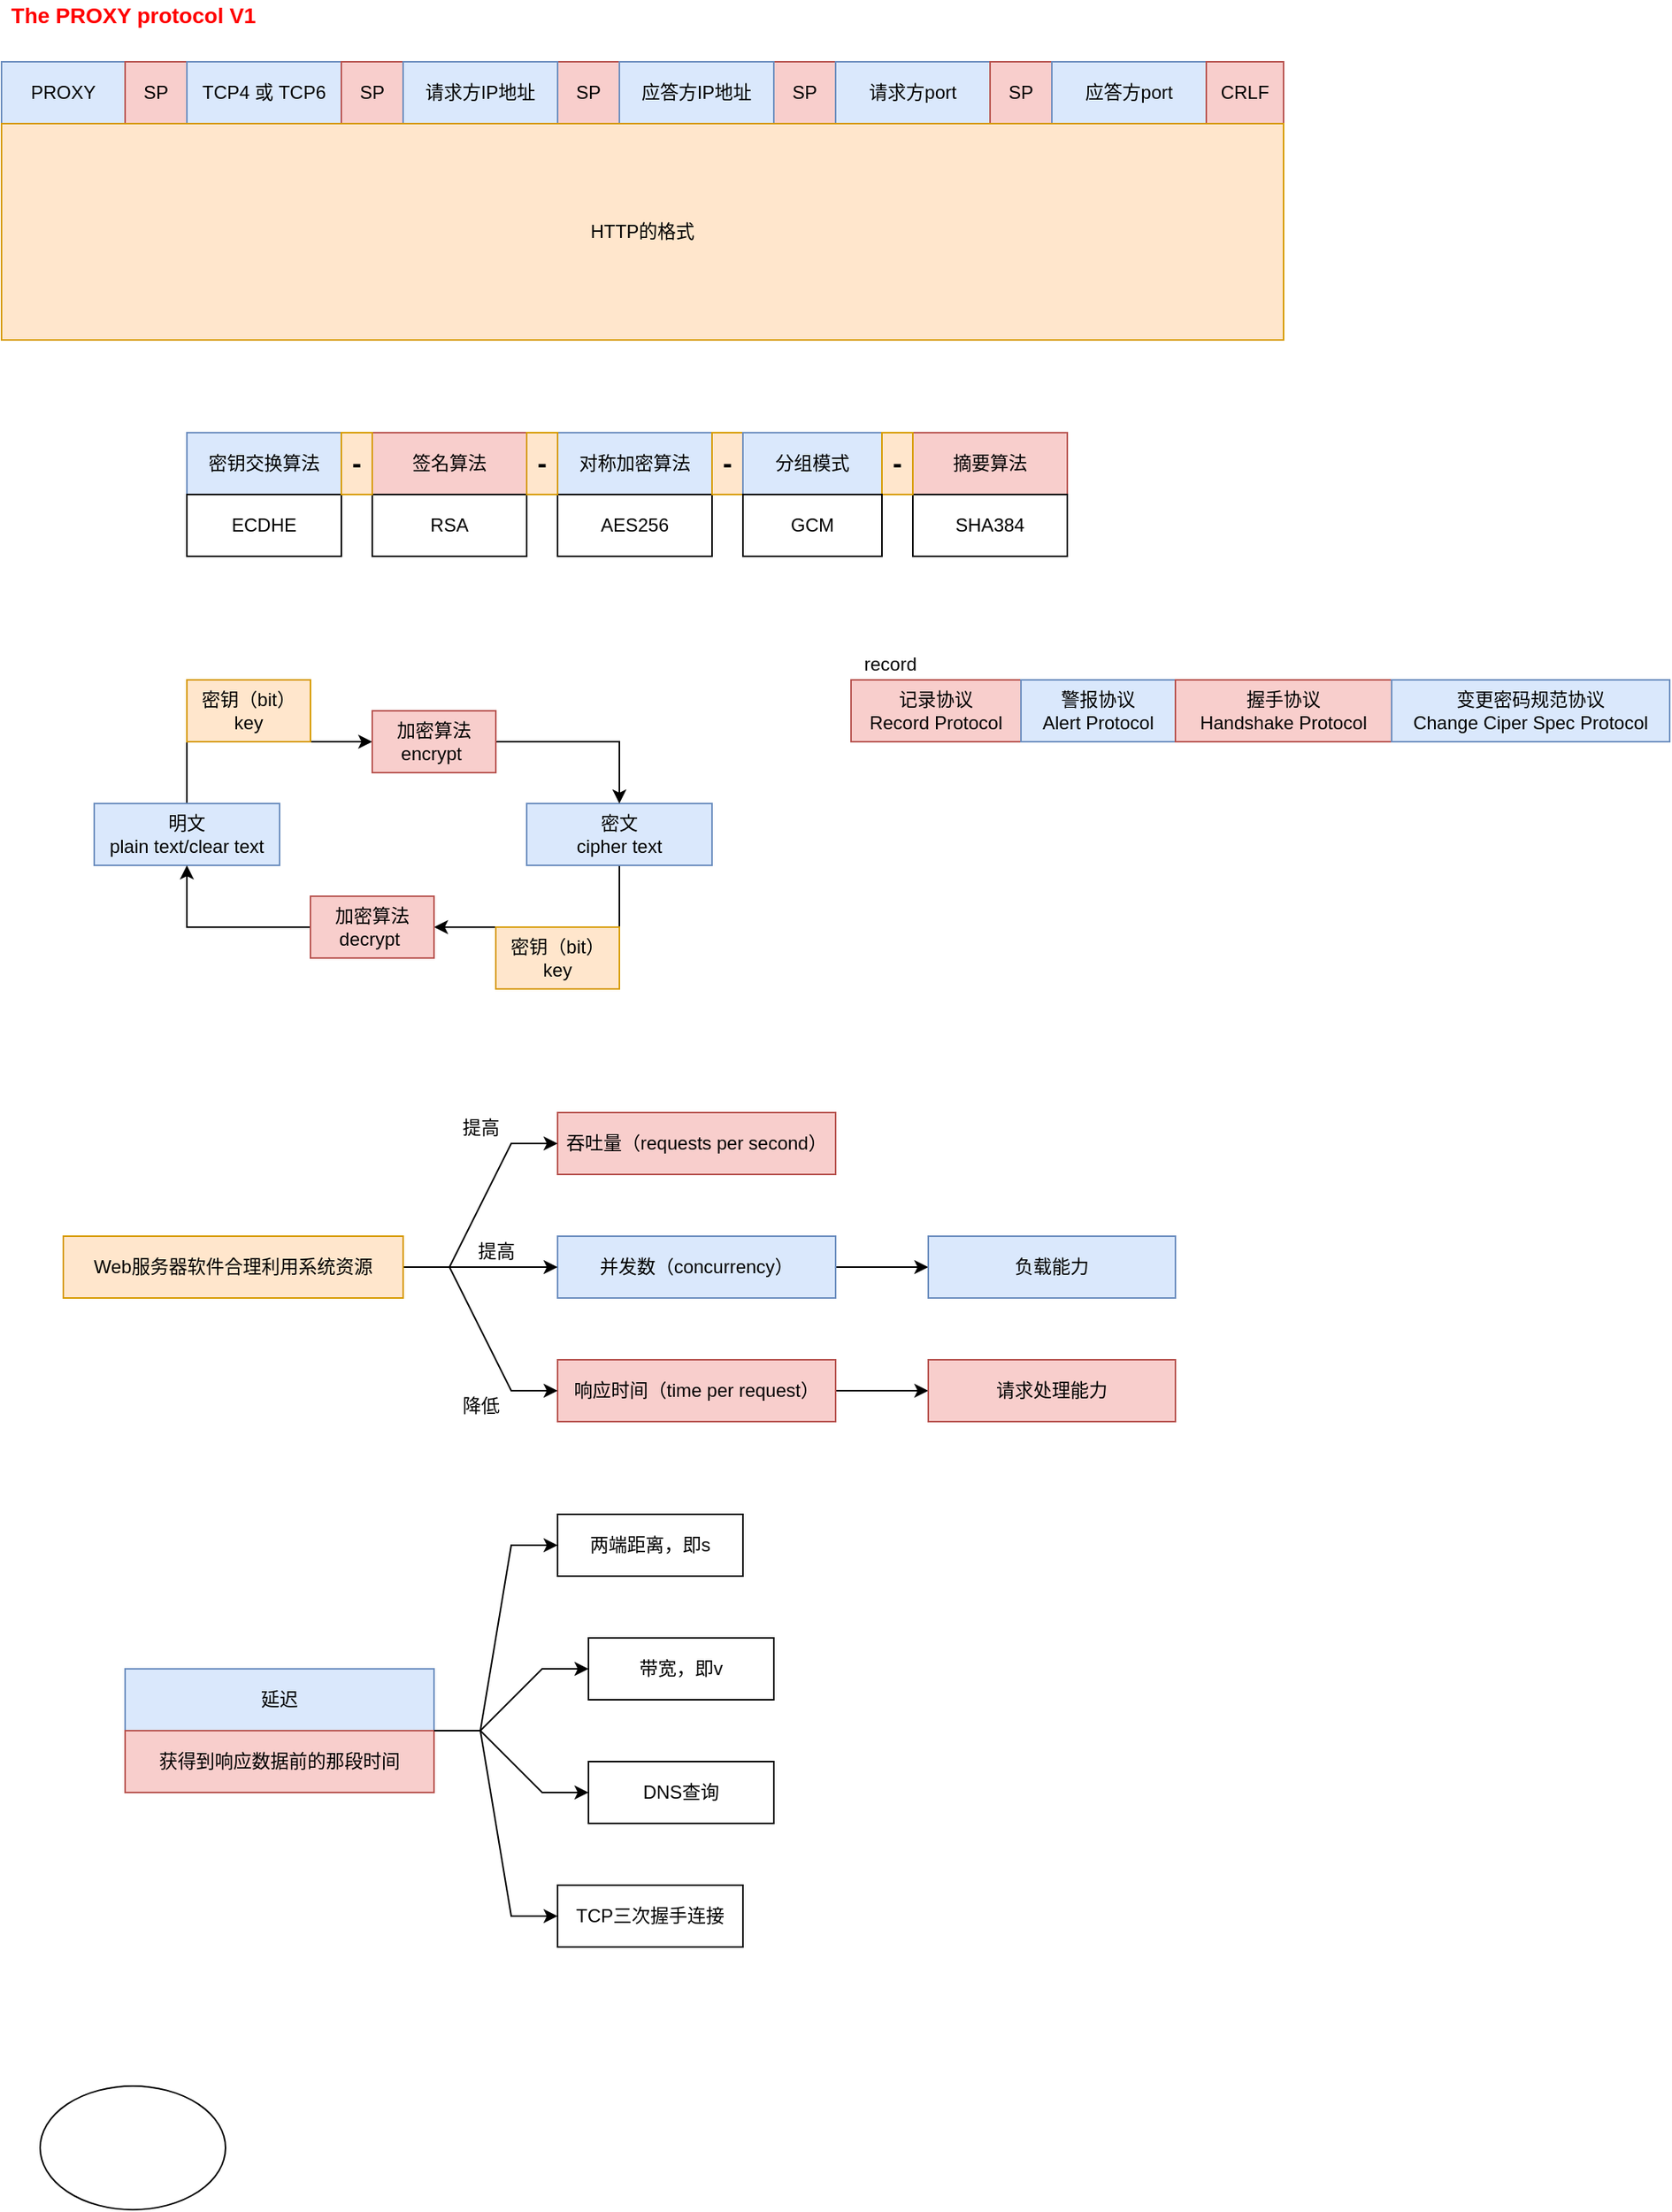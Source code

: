 <mxfile version="14.7.3" type="github">
  <diagram id="BQ_XUraueQYO2NuGsHbD" name="第 1 页">
    <mxGraphModel dx="733" dy="633" grid="1" gridSize="10" guides="1" tooltips="1" connect="1" arrows="1" fold="1" page="1" pageScale="1" pageWidth="827" pageHeight="1169" math="0" shadow="0">
      <root>
        <mxCell id="0" />
        <mxCell id="1" parent="0" />
        <mxCell id="EOxAyNvZtww4RezJIQQF-5" value="PROXY" style="rounded=0;whiteSpace=wrap;html=1;fillColor=#dae8fc;strokeColor=#6c8ebf;" parent="1" vertex="1">
          <mxGeometry y="360" width="80" height="40" as="geometry" />
        </mxCell>
        <mxCell id="EOxAyNvZtww4RezJIQQF-6" value="SP" style="rounded=0;whiteSpace=wrap;html=1;fillColor=#f8cecc;strokeColor=#b85450;" parent="1" vertex="1">
          <mxGeometry x="80" y="360" width="40" height="40" as="geometry" />
        </mxCell>
        <mxCell id="nIKiW4B2EEjBLXtnfSZA-4" value="TCP4 或 TCP6" style="rounded=0;whiteSpace=wrap;html=1;fillColor=#dae8fc;strokeColor=#6c8ebf;" parent="1" vertex="1">
          <mxGeometry x="120" y="360" width="100" height="40" as="geometry" />
        </mxCell>
        <mxCell id="nIKiW4B2EEjBLXtnfSZA-5" value="SP" style="rounded=0;whiteSpace=wrap;html=1;fillColor=#f8cecc;strokeColor=#b85450;" parent="1" vertex="1">
          <mxGeometry x="220" y="360" width="40" height="40" as="geometry" />
        </mxCell>
        <mxCell id="nIKiW4B2EEjBLXtnfSZA-6" value="请求方IP地址" style="rounded=0;whiteSpace=wrap;html=1;fillColor=#dae8fc;strokeColor=#6c8ebf;" parent="1" vertex="1">
          <mxGeometry x="260" y="360" width="100" height="40" as="geometry" />
        </mxCell>
        <mxCell id="nIKiW4B2EEjBLXtnfSZA-7" value="SP" style="rounded=0;whiteSpace=wrap;html=1;fillColor=#f8cecc;strokeColor=#b85450;" parent="1" vertex="1">
          <mxGeometry x="360" y="360" width="40" height="40" as="geometry" />
        </mxCell>
        <mxCell id="nIKiW4B2EEjBLXtnfSZA-11" value="请求方IP地址" style="rounded=0;whiteSpace=wrap;html=1;fillColor=#dae8fc;strokeColor=#6c8ebf;" parent="1" vertex="1">
          <mxGeometry x="260" y="360" width="100" height="40" as="geometry" />
        </mxCell>
        <mxCell id="nIKiW4B2EEjBLXtnfSZA-13" value="SP" style="rounded=0;whiteSpace=wrap;html=1;fillColor=#f8cecc;strokeColor=#b85450;" parent="1" vertex="1">
          <mxGeometry x="500" y="360" width="40" height="40" as="geometry" />
        </mxCell>
        <mxCell id="nIKiW4B2EEjBLXtnfSZA-14" value="请求方port" style="rounded=0;whiteSpace=wrap;html=1;fillColor=#dae8fc;strokeColor=#6c8ebf;" parent="1" vertex="1">
          <mxGeometry x="540" y="360" width="100" height="40" as="geometry" />
        </mxCell>
        <mxCell id="nIKiW4B2EEjBLXtnfSZA-15" value="应答方IP地址" style="rounded=0;whiteSpace=wrap;html=1;fillColor=#dae8fc;strokeColor=#6c8ebf;" parent="1" vertex="1">
          <mxGeometry x="400" y="360" width="100" height="40" as="geometry" />
        </mxCell>
        <mxCell id="nIKiW4B2EEjBLXtnfSZA-16" value="SP" style="rounded=0;whiteSpace=wrap;html=1;fillColor=#f8cecc;strokeColor=#b85450;" parent="1" vertex="1">
          <mxGeometry x="640" y="360" width="40" height="40" as="geometry" />
        </mxCell>
        <mxCell id="nIKiW4B2EEjBLXtnfSZA-17" value="应答方port" style="rounded=0;whiteSpace=wrap;html=1;fillColor=#dae8fc;strokeColor=#6c8ebf;" parent="1" vertex="1">
          <mxGeometry x="680" y="360" width="100" height="40" as="geometry" />
        </mxCell>
        <mxCell id="nIKiW4B2EEjBLXtnfSZA-18" value="CRLF" style="rounded=0;whiteSpace=wrap;html=1;fillColor=#f8cecc;strokeColor=#b85450;" parent="1" vertex="1">
          <mxGeometry x="780" y="360" width="50" height="40" as="geometry" />
        </mxCell>
        <mxCell id="nIKiW4B2EEjBLXtnfSZA-19" value="HTTP的格式" style="rounded=0;whiteSpace=wrap;html=1;fillColor=#ffe6cc;strokeColor=#d79b00;" parent="1" vertex="1">
          <mxGeometry y="400" width="830" height="140" as="geometry" />
        </mxCell>
        <mxCell id="nIKiW4B2EEjBLXtnfSZA-20" value="&lt;b&gt;&lt;font style=&quot;font-size: 14px&quot; color=&quot;#ff0000&quot;&gt;The PROXY protocol V1&lt;/font&gt;&lt;/b&gt;" style="text;html=1;align=center;verticalAlign=middle;resizable=0;points=[];autosize=1;strokeColor=none;" parent="1" vertex="1">
          <mxGeometry y="320" width="170" height="20" as="geometry" />
        </mxCell>
        <mxCell id="KrxlsapzaV7YneJ8UCfw-1" value="密钥交换算法" style="rounded=0;whiteSpace=wrap;html=1;fillColor=#dae8fc;strokeColor=#6c8ebf;" parent="1" vertex="1">
          <mxGeometry x="120" y="600" width="100" height="40" as="geometry" />
        </mxCell>
        <mxCell id="KrxlsapzaV7YneJ8UCfw-2" value="签名算法" style="rounded=0;whiteSpace=wrap;html=1;fillColor=#f8cecc;strokeColor=#b85450;" parent="1" vertex="1">
          <mxGeometry x="240" y="600" width="100" height="40" as="geometry" />
        </mxCell>
        <mxCell id="KrxlsapzaV7YneJ8UCfw-3" value="对称加密算法" style="rounded=0;whiteSpace=wrap;html=1;fillColor=#dae8fc;strokeColor=#6c8ebf;" parent="1" vertex="1">
          <mxGeometry x="360" y="600" width="100" height="40" as="geometry" />
        </mxCell>
        <mxCell id="KrxlsapzaV7YneJ8UCfw-4" value="摘要算法" style="rounded=0;whiteSpace=wrap;html=1;fillColor=#f8cecc;strokeColor=#b85450;" parent="1" vertex="1">
          <mxGeometry x="590" y="600" width="100" height="40" as="geometry" />
        </mxCell>
        <mxCell id="KrxlsapzaV7YneJ8UCfw-5" value="ECDHE" style="rounded=0;whiteSpace=wrap;html=1;" parent="1" vertex="1">
          <mxGeometry x="120" y="640" width="100" height="40" as="geometry" />
        </mxCell>
        <mxCell id="KrxlsapzaV7YneJ8UCfw-6" value="RSA" style="rounded=0;whiteSpace=wrap;html=1;" parent="1" vertex="1">
          <mxGeometry x="240" y="640" width="100" height="40" as="geometry" />
        </mxCell>
        <mxCell id="KrxlsapzaV7YneJ8UCfw-7" value="AES256" style="rounded=0;whiteSpace=wrap;html=1;" parent="1" vertex="1">
          <mxGeometry x="360" y="640" width="100" height="40" as="geometry" />
        </mxCell>
        <mxCell id="KrxlsapzaV7YneJ8UCfw-8" value="SHA384" style="rounded=0;whiteSpace=wrap;html=1;" parent="1" vertex="1">
          <mxGeometry x="590" y="640" width="100" height="40" as="geometry" />
        </mxCell>
        <mxCell id="KrxlsapzaV7YneJ8UCfw-9" value="&lt;b&gt;&lt;font style=&quot;font-size: 18px&quot;&gt;-&lt;/font&gt;&lt;/b&gt;" style="rounded=0;whiteSpace=wrap;html=1;fillColor=#ffe6cc;strokeColor=#d79b00;" parent="1" vertex="1">
          <mxGeometry x="220" y="600" width="20" height="40" as="geometry" />
        </mxCell>
        <mxCell id="KrxlsapzaV7YneJ8UCfw-10" value="&lt;b&gt;&lt;font style=&quot;font-size: 18px&quot;&gt;-&lt;/font&gt;&lt;/b&gt;" style="rounded=0;whiteSpace=wrap;html=1;fillColor=#ffe6cc;strokeColor=#d79b00;" parent="1" vertex="1">
          <mxGeometry x="340" y="600" width="20" height="40" as="geometry" />
        </mxCell>
        <mxCell id="KrxlsapzaV7YneJ8UCfw-11" value="&lt;b&gt;&lt;font style=&quot;font-size: 18px&quot;&gt;-&lt;/font&gt;&lt;/b&gt;" style="rounded=0;whiteSpace=wrap;html=1;fillColor=#ffe6cc;strokeColor=#d79b00;" parent="1" vertex="1">
          <mxGeometry x="460" y="600" width="20" height="40" as="geometry" />
        </mxCell>
        <mxCell id="KrxlsapzaV7YneJ8UCfw-12" value="分组模式" style="rounded=0;whiteSpace=wrap;html=1;fillColor=#dae8fc;strokeColor=#6c8ebf;" parent="1" vertex="1">
          <mxGeometry x="480" y="600" width="90" height="40" as="geometry" />
        </mxCell>
        <mxCell id="KrxlsapzaV7YneJ8UCfw-13" value="&lt;b&gt;&lt;font style=&quot;font-size: 18px&quot;&gt;-&lt;/font&gt;&lt;/b&gt;" style="rounded=0;whiteSpace=wrap;html=1;fillColor=#ffe6cc;strokeColor=#d79b00;" parent="1" vertex="1">
          <mxGeometry x="570" y="600" width="20" height="40" as="geometry" />
        </mxCell>
        <mxCell id="KrxlsapzaV7YneJ8UCfw-14" value="GCM" style="rounded=0;whiteSpace=wrap;html=1;" parent="1" vertex="1">
          <mxGeometry x="480" y="640" width="90" height="40" as="geometry" />
        </mxCell>
        <mxCell id="PXkahkKQJdrLHm0AiFqw-11" style="edgeStyle=orthogonalEdgeStyle;rounded=0;orthogonalLoop=1;jettySize=auto;html=1;entryX=0;entryY=0.5;entryDx=0;entryDy=0;exitX=0.5;exitY=0;exitDx=0;exitDy=0;" parent="1" source="KrxlsapzaV7YneJ8UCfw-15" target="KrxlsapzaV7YneJ8UCfw-17" edge="1">
          <mxGeometry relative="1" as="geometry" />
        </mxCell>
        <mxCell id="KrxlsapzaV7YneJ8UCfw-15" value="明文&lt;br&gt;plain text/clear text" style="rounded=0;whiteSpace=wrap;html=1;fillColor=#dae8fc;strokeColor=#6c8ebf;" parent="1" vertex="1">
          <mxGeometry x="60" y="840" width="120" height="40" as="geometry" />
        </mxCell>
        <mxCell id="PXkahkKQJdrLHm0AiFqw-8" style="edgeStyle=orthogonalEdgeStyle;rounded=0;orthogonalLoop=1;jettySize=auto;html=1;exitX=0.5;exitY=1;exitDx=0;exitDy=0;entryX=1;entryY=0.5;entryDx=0;entryDy=0;" parent="1" source="KrxlsapzaV7YneJ8UCfw-16" target="KrxlsapzaV7YneJ8UCfw-20" edge="1">
          <mxGeometry relative="1" as="geometry" />
        </mxCell>
        <mxCell id="KrxlsapzaV7YneJ8UCfw-16" value="密文&lt;br&gt;cipher text" style="rounded=0;whiteSpace=wrap;html=1;fillColor=#dae8fc;strokeColor=#6c8ebf;" parent="1" vertex="1">
          <mxGeometry x="340" y="840" width="120" height="40" as="geometry" />
        </mxCell>
        <mxCell id="PXkahkKQJdrLHm0AiFqw-7" style="edgeStyle=orthogonalEdgeStyle;rounded=0;orthogonalLoop=1;jettySize=auto;html=1;entryX=0.5;entryY=0;entryDx=0;entryDy=0;" parent="1" source="KrxlsapzaV7YneJ8UCfw-17" target="KrxlsapzaV7YneJ8UCfw-16" edge="1">
          <mxGeometry relative="1" as="geometry" />
        </mxCell>
        <mxCell id="KrxlsapzaV7YneJ8UCfw-17" value="加密算法&lt;br&gt;encrypt&amp;nbsp;" style="rounded=0;whiteSpace=wrap;html=1;fillColor=#f8cecc;strokeColor=#b85450;" parent="1" vertex="1">
          <mxGeometry x="240" y="780" width="80" height="40" as="geometry" />
        </mxCell>
        <mxCell id="PXkahkKQJdrLHm0AiFqw-5" style="edgeStyle=orthogonalEdgeStyle;rounded=0;orthogonalLoop=1;jettySize=auto;html=1;exitX=0;exitY=0.5;exitDx=0;exitDy=0;entryX=0.5;entryY=1;entryDx=0;entryDy=0;" parent="1" source="KrxlsapzaV7YneJ8UCfw-20" target="KrxlsapzaV7YneJ8UCfw-15" edge="1">
          <mxGeometry relative="1" as="geometry">
            <mxPoint x="110" y="880" as="targetPoint" />
          </mxGeometry>
        </mxCell>
        <mxCell id="KrxlsapzaV7YneJ8UCfw-20" value="加密算法&lt;br&gt;decrypt&amp;nbsp;" style="rounded=0;whiteSpace=wrap;html=1;fillColor=#f8cecc;strokeColor=#b85450;" parent="1" vertex="1">
          <mxGeometry x="200" y="900" width="80" height="40" as="geometry" />
        </mxCell>
        <mxCell id="PXkahkKQJdrLHm0AiFqw-3" value="密钥（bit）&lt;br&gt;key" style="rounded=0;whiteSpace=wrap;html=1;fillColor=#ffe6cc;strokeColor=#d79b00;" parent="1" vertex="1">
          <mxGeometry x="120" y="760" width="80" height="40" as="geometry" />
        </mxCell>
        <mxCell id="PXkahkKQJdrLHm0AiFqw-12" value="密钥（bit）&lt;br&gt;key" style="rounded=0;whiteSpace=wrap;html=1;fillColor=#ffe6cc;strokeColor=#d79b00;" parent="1" vertex="1">
          <mxGeometry x="320" y="920" width="80" height="40" as="geometry" />
        </mxCell>
        <mxCell id="PXkahkKQJdrLHm0AiFqw-14" value="" style="ellipse;whiteSpace=wrap;html=1;" parent="1" vertex="1">
          <mxGeometry x="25" y="1670" width="120" height="80" as="geometry" />
        </mxCell>
        <mxCell id="Qjyct_OTCqdcT8a4_vZE-1" value="记录协议&lt;br&gt;Record Protocol" style="rounded=0;whiteSpace=wrap;html=1;fillColor=#f8cecc;strokeColor=#b85450;" parent="1" vertex="1">
          <mxGeometry x="550" y="760" width="110" height="40" as="geometry" />
        </mxCell>
        <mxCell id="Qjyct_OTCqdcT8a4_vZE-2" value="警报协议&lt;br&gt;Alert Protocol" style="rounded=0;whiteSpace=wrap;html=1;fillColor=#dae8fc;strokeColor=#6c8ebf;" parent="1" vertex="1">
          <mxGeometry x="660" y="760" width="100" height="40" as="geometry" />
        </mxCell>
        <mxCell id="Qjyct_OTCqdcT8a4_vZE-3" value="握手协议&lt;br&gt;Handshake Protocol" style="rounded=0;whiteSpace=wrap;html=1;fillColor=#f8cecc;strokeColor=#b85450;" parent="1" vertex="1">
          <mxGeometry x="760" y="760" width="140" height="40" as="geometry" />
        </mxCell>
        <mxCell id="Qjyct_OTCqdcT8a4_vZE-4" value="变更密码规范协议&lt;br&gt;Change Ciper Spec Protocol" style="rounded=0;whiteSpace=wrap;html=1;fillColor=#dae8fc;strokeColor=#6c8ebf;" parent="1" vertex="1">
          <mxGeometry x="900" y="760" width="180" height="40" as="geometry" />
        </mxCell>
        <mxCell id="Qjyct_OTCqdcT8a4_vZE-5" value="record" style="text;html=1;align=center;verticalAlign=middle;resizable=0;points=[];autosize=1;strokeColor=none;" parent="1" vertex="1">
          <mxGeometry x="550" y="740" width="50" height="20" as="geometry" />
        </mxCell>
        <mxCell id="DzDwkTxOPmtqwkX6CVH6-1" value="吞吐量（requests per second）" style="rounded=0;whiteSpace=wrap;html=1;fillColor=#f8cecc;strokeColor=#b85450;" vertex="1" parent="1">
          <mxGeometry x="360" y="1040" width="180" height="40" as="geometry" />
        </mxCell>
        <mxCell id="DzDwkTxOPmtqwkX6CVH6-14" style="edgeStyle=entityRelationEdgeStyle;rounded=0;orthogonalLoop=1;jettySize=auto;html=1;entryX=0;entryY=0.5;entryDx=0;entryDy=0;" edge="1" parent="1" source="DzDwkTxOPmtqwkX6CVH6-2" target="DzDwkTxOPmtqwkX6CVH6-13">
          <mxGeometry relative="1" as="geometry" />
        </mxCell>
        <mxCell id="DzDwkTxOPmtqwkX6CVH6-2" value="并发数（concurrency）" style="rounded=0;whiteSpace=wrap;html=1;fillColor=#dae8fc;strokeColor=#6c8ebf;" vertex="1" parent="1">
          <mxGeometry x="360" y="1120" width="180" height="40" as="geometry" />
        </mxCell>
        <mxCell id="DzDwkTxOPmtqwkX6CVH6-12" style="edgeStyle=entityRelationEdgeStyle;rounded=0;orthogonalLoop=1;jettySize=auto;html=1;" edge="1" parent="1" source="DzDwkTxOPmtqwkX6CVH6-3" target="DzDwkTxOPmtqwkX6CVH6-11">
          <mxGeometry relative="1" as="geometry" />
        </mxCell>
        <mxCell id="DzDwkTxOPmtqwkX6CVH6-3" value="响应时间（time per request）" style="rounded=0;whiteSpace=wrap;html=1;fillColor=#f8cecc;strokeColor=#b85450;" vertex="1" parent="1">
          <mxGeometry x="360" y="1200" width="180" height="40" as="geometry" />
        </mxCell>
        <mxCell id="DzDwkTxOPmtqwkX6CVH6-5" style="edgeStyle=entityRelationEdgeStyle;rounded=0;orthogonalLoop=1;jettySize=auto;html=1;entryX=0;entryY=0.5;entryDx=0;entryDy=0;" edge="1" parent="1" source="DzDwkTxOPmtqwkX6CVH6-4" target="DzDwkTxOPmtqwkX6CVH6-1">
          <mxGeometry relative="1" as="geometry" />
        </mxCell>
        <mxCell id="DzDwkTxOPmtqwkX6CVH6-6" style="edgeStyle=entityRelationEdgeStyle;rounded=0;orthogonalLoop=1;jettySize=auto;html=1;exitX=1;exitY=0.5;exitDx=0;exitDy=0;" edge="1" parent="1" source="DzDwkTxOPmtqwkX6CVH6-4" target="DzDwkTxOPmtqwkX6CVH6-2">
          <mxGeometry relative="1" as="geometry" />
        </mxCell>
        <mxCell id="DzDwkTxOPmtqwkX6CVH6-7" style="edgeStyle=entityRelationEdgeStyle;rounded=0;orthogonalLoop=1;jettySize=auto;html=1;exitX=1;exitY=0.5;exitDx=0;exitDy=0;entryX=0;entryY=0.5;entryDx=0;entryDy=0;" edge="1" parent="1" source="DzDwkTxOPmtqwkX6CVH6-4" target="DzDwkTxOPmtqwkX6CVH6-3">
          <mxGeometry relative="1" as="geometry" />
        </mxCell>
        <mxCell id="DzDwkTxOPmtqwkX6CVH6-4" value="Web服务器软件合理利用系统资源" style="rounded=0;whiteSpace=wrap;html=1;fillColor=#ffe6cc;strokeColor=#d79b00;" vertex="1" parent="1">
          <mxGeometry x="40" y="1120" width="220" height="40" as="geometry" />
        </mxCell>
        <mxCell id="DzDwkTxOPmtqwkX6CVH6-8" value="提高" style="text;html=1;align=center;verticalAlign=middle;resizable=0;points=[];autosize=1;strokeColor=none;" vertex="1" parent="1">
          <mxGeometry x="290" y="1040" width="40" height="20" as="geometry" />
        </mxCell>
        <mxCell id="DzDwkTxOPmtqwkX6CVH6-9" value="提高" style="text;html=1;align=center;verticalAlign=middle;resizable=0;points=[];autosize=1;strokeColor=none;" vertex="1" parent="1">
          <mxGeometry x="300" y="1120" width="40" height="20" as="geometry" />
        </mxCell>
        <mxCell id="DzDwkTxOPmtqwkX6CVH6-10" value="降低" style="text;html=1;align=center;verticalAlign=middle;resizable=0;points=[];autosize=1;strokeColor=none;" vertex="1" parent="1">
          <mxGeometry x="290" y="1220" width="40" height="20" as="geometry" />
        </mxCell>
        <mxCell id="DzDwkTxOPmtqwkX6CVH6-11" value="请求处理能力" style="rounded=0;whiteSpace=wrap;html=1;fillColor=#f8cecc;strokeColor=#b85450;" vertex="1" parent="1">
          <mxGeometry x="600" y="1200" width="160" height="40" as="geometry" />
        </mxCell>
        <mxCell id="DzDwkTxOPmtqwkX6CVH6-13" value="负载能力" style="rounded=0;whiteSpace=wrap;html=1;fillColor=#dae8fc;strokeColor=#6c8ebf;" vertex="1" parent="1">
          <mxGeometry x="600" y="1120" width="160" height="40" as="geometry" />
        </mxCell>
        <mxCell id="DzDwkTxOPmtqwkX6CVH6-17" value="" style="group" vertex="1" connectable="0" parent="1">
          <mxGeometry x="80" y="1400" width="200" height="80" as="geometry" />
        </mxCell>
        <mxCell id="DzDwkTxOPmtqwkX6CVH6-15" value="延迟" style="rounded=0;whiteSpace=wrap;html=1;fillColor=#dae8fc;strokeColor=#6c8ebf;" vertex="1" parent="DzDwkTxOPmtqwkX6CVH6-17">
          <mxGeometry width="200" height="40" as="geometry" />
        </mxCell>
        <mxCell id="DzDwkTxOPmtqwkX6CVH6-16" value="获得到响应数据前的那段时间" style="rounded=0;whiteSpace=wrap;html=1;fillColor=#f8cecc;strokeColor=#b85450;" vertex="1" parent="DzDwkTxOPmtqwkX6CVH6-17">
          <mxGeometry y="40" width="200" height="40" as="geometry" />
        </mxCell>
        <mxCell id="DzDwkTxOPmtqwkX6CVH6-18" style="edgeStyle=entityRelationEdgeStyle;rounded=0;orthogonalLoop=1;jettySize=auto;html=1;exitX=1;exitY=0;exitDx=0;exitDy=0;entryX=0;entryY=0.5;entryDx=0;entryDy=0;" edge="1" parent="1" source="DzDwkTxOPmtqwkX6CVH6-16" target="DzDwkTxOPmtqwkX6CVH6-19">
          <mxGeometry relative="1" as="geometry">
            <mxPoint x="360" y="1320" as="targetPoint" />
          </mxGeometry>
        </mxCell>
        <mxCell id="DzDwkTxOPmtqwkX6CVH6-19" value="两端距离，即s" style="rounded=0;whiteSpace=wrap;html=1;" vertex="1" parent="1">
          <mxGeometry x="360" y="1300" width="120" height="40" as="geometry" />
        </mxCell>
        <mxCell id="DzDwkTxOPmtqwkX6CVH6-20" value="带宽，即v" style="rounded=0;whiteSpace=wrap;html=1;" vertex="1" parent="1">
          <mxGeometry x="380" y="1380" width="120" height="40" as="geometry" />
        </mxCell>
        <mxCell id="DzDwkTxOPmtqwkX6CVH6-21" style="edgeStyle=entityRelationEdgeStyle;rounded=0;orthogonalLoop=1;jettySize=auto;html=1;exitX=1;exitY=0;exitDx=0;exitDy=0;entryX=0;entryY=0.5;entryDx=0;entryDy=0;" edge="1" parent="1" source="DzDwkTxOPmtqwkX6CVH6-16" target="DzDwkTxOPmtqwkX6CVH6-20">
          <mxGeometry relative="1" as="geometry">
            <mxPoint x="370" y="1330" as="targetPoint" />
            <mxPoint x="290" y="1450" as="sourcePoint" />
          </mxGeometry>
        </mxCell>
        <mxCell id="DzDwkTxOPmtqwkX6CVH6-22" style="edgeStyle=entityRelationEdgeStyle;rounded=0;orthogonalLoop=1;jettySize=auto;html=1;exitX=1;exitY=0;exitDx=0;exitDy=0;entryX=0;entryY=0.5;entryDx=0;entryDy=0;" edge="1" parent="1" source="DzDwkTxOPmtqwkX6CVH6-16" target="DzDwkTxOPmtqwkX6CVH6-23">
          <mxGeometry relative="1" as="geometry">
            <mxPoint x="400" y="1440" as="targetPoint" />
          </mxGeometry>
        </mxCell>
        <mxCell id="DzDwkTxOPmtqwkX6CVH6-23" value="DNS查询" style="rounded=0;whiteSpace=wrap;html=1;" vertex="1" parent="1">
          <mxGeometry x="380" y="1460" width="120" height="40" as="geometry" />
        </mxCell>
        <mxCell id="DzDwkTxOPmtqwkX6CVH6-24" value="TCP三次握手连接" style="rounded=0;whiteSpace=wrap;html=1;" vertex="1" parent="1">
          <mxGeometry x="360" y="1540" width="120" height="40" as="geometry" />
        </mxCell>
        <mxCell id="DzDwkTxOPmtqwkX6CVH6-25" style="edgeStyle=entityRelationEdgeStyle;rounded=0;orthogonalLoop=1;jettySize=auto;html=1;exitX=1;exitY=0;exitDx=0;exitDy=0;entryX=0;entryY=0.5;entryDx=0;entryDy=0;" edge="1" parent="1" source="DzDwkTxOPmtqwkX6CVH6-16" target="DzDwkTxOPmtqwkX6CVH6-24">
          <mxGeometry relative="1" as="geometry" />
        </mxCell>
      </root>
    </mxGraphModel>
  </diagram>
</mxfile>
